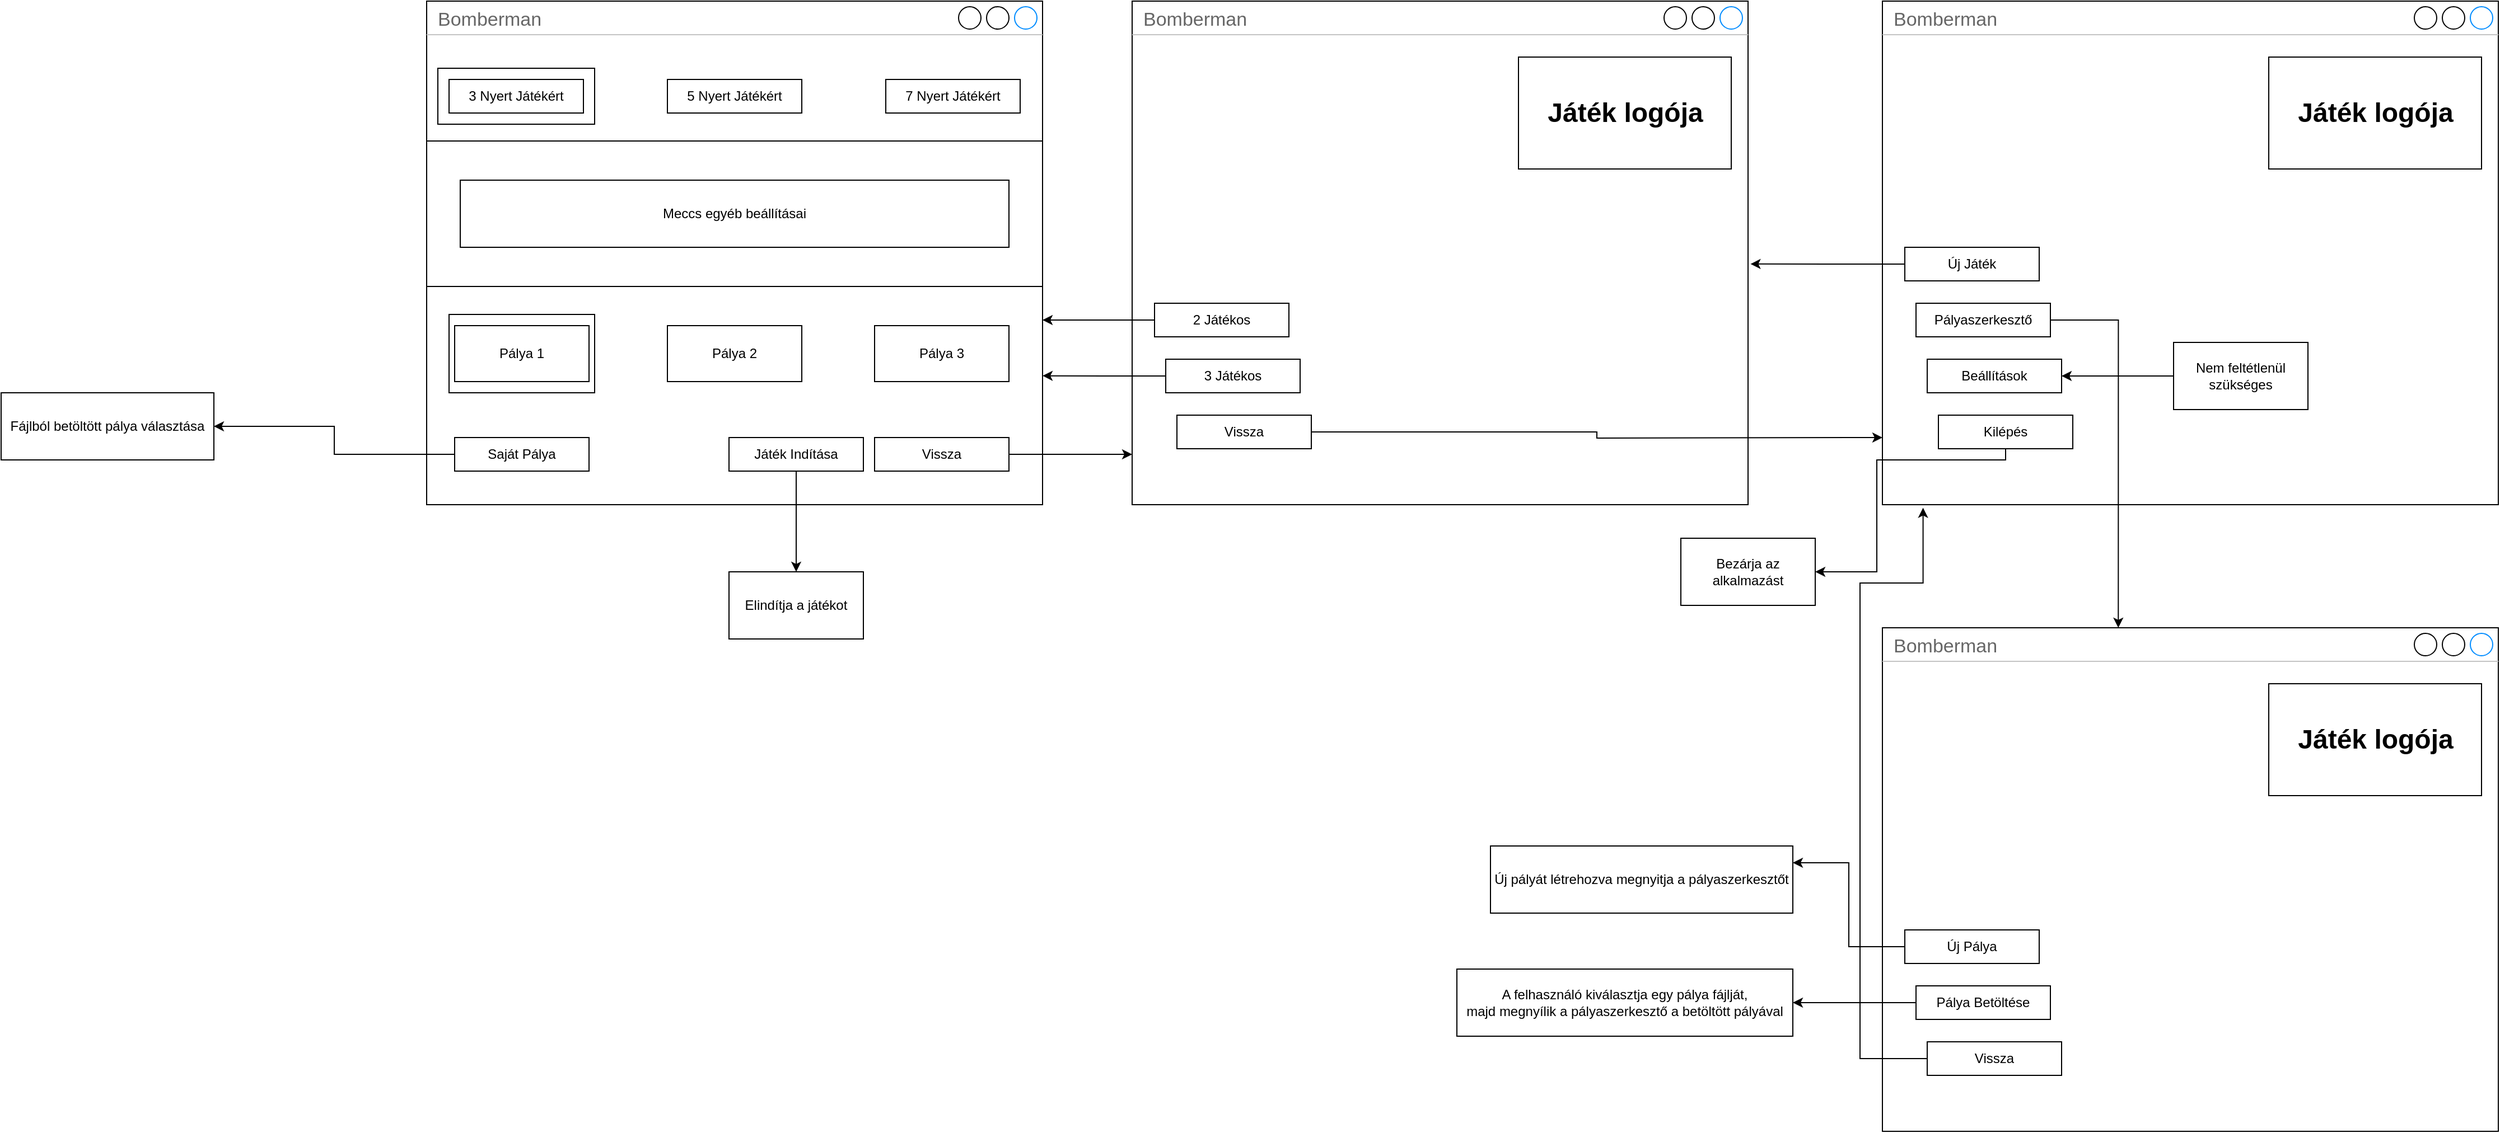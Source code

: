 <mxfile version="23.1.6" type="device">
  <diagram name="Page-1" id="MHz25P8l1DLz0FaoC143">
    <mxGraphModel dx="2805" dy="609" grid="1" gridSize="10" guides="1" tooltips="1" connect="1" arrows="1" fold="1" page="1" pageScale="1" pageWidth="850" pageHeight="1100" math="0" shadow="0">
      <root>
        <mxCell id="0" />
        <mxCell id="1" parent="0" />
        <mxCell id="lVE9GoG7l4XIFUj5tRAL-1" value="Bomberman" style="strokeWidth=1;shadow=0;dashed=0;align=center;html=1;shape=mxgraph.mockup.containers.window;align=left;verticalAlign=top;spacingLeft=8;strokeColor2=#008cff;strokeColor3=#c4c4c4;fontColor=#666666;mainText=;fontSize=17;labelBackgroundColor=none;whiteSpace=wrap;" parent="1" vertex="1">
          <mxGeometry x="80" y="40" width="550" height="450" as="geometry" />
        </mxCell>
        <mxCell id="YuFaT5m2rjDICg5r3-Z0-1" value="Pályaszerkesztő" style="rounded=0;whiteSpace=wrap;html=1;" parent="1" vertex="1">
          <mxGeometry x="110" y="310" width="120" height="30" as="geometry" />
        </mxCell>
        <mxCell id="YuFaT5m2rjDICg5r3-Z0-2" value="Új Játék" style="rounded=0;whiteSpace=wrap;html=1;" parent="1" vertex="1">
          <mxGeometry x="100" y="260" width="120" height="30" as="geometry" />
        </mxCell>
        <mxCell id="YuFaT5m2rjDICg5r3-Z0-3" value="Beállítások" style="rounded=0;whiteSpace=wrap;html=1;" parent="1" vertex="1">
          <mxGeometry x="120" y="360" width="120" height="30" as="geometry" />
        </mxCell>
        <mxCell id="YuFaT5m2rjDICg5r3-Z0-77" style="edgeStyle=orthogonalEdgeStyle;rounded=0;orthogonalLoop=1;jettySize=auto;html=1;entryX=1;entryY=0.5;entryDx=0;entryDy=0;" parent="1" source="YuFaT5m2rjDICg5r3-Z0-4" target="YuFaT5m2rjDICg5r3-Z0-76" edge="1">
          <mxGeometry relative="1" as="geometry">
            <Array as="points">
              <mxPoint x="190" y="450" />
              <mxPoint x="75" y="450" />
              <mxPoint x="75" y="550" />
            </Array>
          </mxGeometry>
        </mxCell>
        <mxCell id="YuFaT5m2rjDICg5r3-Z0-4" value="Kilépés" style="rounded=0;whiteSpace=wrap;html=1;" parent="1" vertex="1">
          <mxGeometry x="130" y="410" width="120" height="30" as="geometry" />
        </mxCell>
        <mxCell id="YuFaT5m2rjDICg5r3-Z0-6" value="" style="rounded=0;whiteSpace=wrap;html=1;" parent="1" vertex="1">
          <mxGeometry x="425" y="90" width="190" height="100" as="geometry" />
        </mxCell>
        <mxCell id="YuFaT5m2rjDICg5r3-Z0-7" value="Játék logója" style="text;strokeColor=none;fillColor=none;html=1;fontSize=24;fontStyle=1;verticalAlign=middle;align=center;" parent="1" vertex="1">
          <mxGeometry x="470" y="120" width="100" height="40" as="geometry" />
        </mxCell>
        <mxCell id="YuFaT5m2rjDICg5r3-Z0-15" value="Bomberman" style="strokeWidth=1;shadow=0;dashed=0;align=center;html=1;shape=mxgraph.mockup.containers.window;align=left;verticalAlign=top;spacingLeft=8;strokeColor2=#008cff;strokeColor3=#c4c4c4;fontColor=#666666;mainText=;fontSize=17;labelBackgroundColor=none;whiteSpace=wrap;" parent="1" vertex="1">
          <mxGeometry x="-590" y="40" width="550" height="450" as="geometry" />
        </mxCell>
        <mxCell id="YuFaT5m2rjDICg5r3-Z0-20" value="" style="rounded=0;whiteSpace=wrap;html=1;" parent="1" vertex="1">
          <mxGeometry x="-245" y="90" width="190" height="100" as="geometry" />
        </mxCell>
        <mxCell id="YuFaT5m2rjDICg5r3-Z0-21" value="Játék logója" style="text;strokeColor=none;fillColor=none;html=1;fontSize=24;fontStyle=1;verticalAlign=middle;align=center;" parent="1" vertex="1">
          <mxGeometry x="-200" y="120" width="100" height="40" as="geometry" />
        </mxCell>
        <mxCell id="YuFaT5m2rjDICg5r3-Z0-22" style="edgeStyle=orthogonalEdgeStyle;rounded=0;orthogonalLoop=1;jettySize=auto;html=1;entryX=1.004;entryY=0.522;entryDx=0;entryDy=0;entryPerimeter=0;" parent="1" source="YuFaT5m2rjDICg5r3-Z0-2" target="YuFaT5m2rjDICg5r3-Z0-15" edge="1">
          <mxGeometry relative="1" as="geometry" />
        </mxCell>
        <mxCell id="YuFaT5m2rjDICg5r3-Z0-23" value="2 Játékos" style="rounded=0;whiteSpace=wrap;html=1;" parent="1" vertex="1">
          <mxGeometry x="-570" y="310" width="120" height="30" as="geometry" />
        </mxCell>
        <mxCell id="YuFaT5m2rjDICg5r3-Z0-24" value="3 Játékos" style="rounded=0;whiteSpace=wrap;html=1;" parent="1" vertex="1">
          <mxGeometry x="-560" y="360" width="120" height="30" as="geometry" />
        </mxCell>
        <mxCell id="YuFaT5m2rjDICg5r3-Z0-25" value="Vissza" style="rounded=0;whiteSpace=wrap;html=1;" parent="1" vertex="1">
          <mxGeometry x="-550" y="410" width="120" height="30" as="geometry" />
        </mxCell>
        <mxCell id="YuFaT5m2rjDICg5r3-Z0-26" style="edgeStyle=orthogonalEdgeStyle;rounded=0;orthogonalLoop=1;jettySize=auto;html=1;" parent="1" source="YuFaT5m2rjDICg5r3-Z0-25" edge="1">
          <mxGeometry relative="1" as="geometry">
            <mxPoint x="80" y="430" as="targetPoint" />
          </mxGeometry>
        </mxCell>
        <mxCell id="YuFaT5m2rjDICg5r3-Z0-27" value="Bomberman" style="strokeWidth=1;shadow=0;dashed=0;align=center;html=1;shape=mxgraph.mockup.containers.window;align=left;verticalAlign=top;spacingLeft=8;strokeColor2=#008cff;strokeColor3=#c4c4c4;fontColor=#666666;mainText=;fontSize=17;labelBackgroundColor=none;whiteSpace=wrap;" parent="1" vertex="1">
          <mxGeometry x="-1220" y="40" width="550" height="450" as="geometry" />
        </mxCell>
        <mxCell id="YuFaT5m2rjDICg5r3-Z0-33" style="edgeStyle=orthogonalEdgeStyle;rounded=0;orthogonalLoop=1;jettySize=auto;html=1;" parent="1" source="YuFaT5m2rjDICg5r3-Z0-23" target="YuFaT5m2rjDICg5r3-Z0-27" edge="1">
          <mxGeometry relative="1" as="geometry">
            <Array as="points">
              <mxPoint x="-640" y="325" />
              <mxPoint x="-640" y="325" />
            </Array>
          </mxGeometry>
        </mxCell>
        <mxCell id="YuFaT5m2rjDICg5r3-Z0-35" style="edgeStyle=orthogonalEdgeStyle;rounded=0;orthogonalLoop=1;jettySize=auto;html=1;exitX=0;exitY=0.5;exitDx=0;exitDy=0;entryX=1;entryY=0.744;entryDx=0;entryDy=0;entryPerimeter=0;" parent="1" source="YuFaT5m2rjDICg5r3-Z0-24" target="YuFaT5m2rjDICg5r3-Z0-27" edge="1">
          <mxGeometry relative="1" as="geometry" />
        </mxCell>
        <mxCell id="YuFaT5m2rjDICg5r3-Z0-36" value="7 Nyert Játékért" style="rounded=0;whiteSpace=wrap;html=1;" parent="1" vertex="1">
          <mxGeometry x="-810" y="110" width="120" height="30" as="geometry" />
        </mxCell>
        <mxCell id="YuFaT5m2rjDICg5r3-Z0-40" value="" style="rounded=0;whiteSpace=wrap;html=1;" parent="1" vertex="1">
          <mxGeometry x="-1210" y="100" width="140" height="50" as="geometry" />
        </mxCell>
        <mxCell id="YuFaT5m2rjDICg5r3-Z0-38" value="5 Nyert Játékért" style="rounded=0;whiteSpace=wrap;html=1;" parent="1" vertex="1">
          <mxGeometry x="-1005" y="110" width="120" height="30" as="geometry" />
        </mxCell>
        <mxCell id="YuFaT5m2rjDICg5r3-Z0-39" value="" style="line;strokeWidth=1;rotatable=0;dashed=0;labelPosition=right;align=left;verticalAlign=middle;spacingTop=0;spacingLeft=6;points=[];portConstraint=eastwest;" parent="1" vertex="1">
          <mxGeometry x="-1220" y="160" width="550" height="10" as="geometry" />
        </mxCell>
        <mxCell id="YuFaT5m2rjDICg5r3-Z0-30" value="3 Nyert Játékért" style="rounded=0;whiteSpace=wrap;html=1;" parent="1" vertex="1">
          <mxGeometry x="-1200" y="110" width="120" height="30" as="geometry" />
        </mxCell>
        <mxCell id="YuFaT5m2rjDICg5r3-Z0-41" value="" style="line;strokeWidth=1;rotatable=0;dashed=0;labelPosition=right;align=left;verticalAlign=middle;spacingTop=0;spacingLeft=6;points=[];portConstraint=eastwest;" parent="1" vertex="1">
          <mxGeometry x="-1220" y="290" width="550" height="10" as="geometry" />
        </mxCell>
        <mxCell id="YuFaT5m2rjDICg5r3-Z0-45" value="Meccs egyéb beállításai" style="rounded=0;whiteSpace=wrap;html=1;" parent="1" vertex="1">
          <mxGeometry x="-1190" y="200" width="490" height="60" as="geometry" />
        </mxCell>
        <mxCell id="YuFaT5m2rjDICg5r3-Z0-47" value="Fájlból betöltött pálya választása" style="rounded=0;whiteSpace=wrap;html=1;" parent="1" vertex="1">
          <mxGeometry x="-1600" y="390" width="190" height="60" as="geometry" />
        </mxCell>
        <mxCell id="YuFaT5m2rjDICg5r3-Z0-50" value="Vissza" style="rounded=0;whiteSpace=wrap;html=1;" parent="1" vertex="1">
          <mxGeometry x="-820" y="430" width="120" height="30" as="geometry" />
        </mxCell>
        <mxCell id="YuFaT5m2rjDICg5r3-Z0-52" style="edgeStyle=orthogonalEdgeStyle;rounded=0;orthogonalLoop=1;jettySize=auto;html=1;entryX=0;entryY=0.9;entryDx=0;entryDy=0;entryPerimeter=0;" parent="1" source="YuFaT5m2rjDICg5r3-Z0-50" target="YuFaT5m2rjDICg5r3-Z0-15" edge="1">
          <mxGeometry relative="1" as="geometry" />
        </mxCell>
        <mxCell id="YuFaT5m2rjDICg5r3-Z0-54" style="edgeStyle=orthogonalEdgeStyle;rounded=0;orthogonalLoop=1;jettySize=auto;html=1;entryX=1;entryY=0.5;entryDx=0;entryDy=0;" parent="1" source="YuFaT5m2rjDICg5r3-Z0-53" target="YuFaT5m2rjDICg5r3-Z0-3" edge="1">
          <mxGeometry relative="1" as="geometry" />
        </mxCell>
        <mxCell id="YuFaT5m2rjDICg5r3-Z0-53" value="Nem feltétlenül szükséges" style="rounded=0;whiteSpace=wrap;html=1;" parent="1" vertex="1">
          <mxGeometry x="340" y="345" width="120" height="60" as="geometry" />
        </mxCell>
        <mxCell id="YuFaT5m2rjDICg5r3-Z0-59" style="edgeStyle=orthogonalEdgeStyle;rounded=0;orthogonalLoop=1;jettySize=auto;html=1;" parent="1" source="YuFaT5m2rjDICg5r3-Z0-57" target="YuFaT5m2rjDICg5r3-Z0-58" edge="1">
          <mxGeometry relative="1" as="geometry" />
        </mxCell>
        <mxCell id="YuFaT5m2rjDICg5r3-Z0-57" value="Játék Indítása" style="rounded=0;whiteSpace=wrap;html=1;" parent="1" vertex="1">
          <mxGeometry x="-950" y="430" width="120" height="30" as="geometry" />
        </mxCell>
        <mxCell id="YuFaT5m2rjDICg5r3-Z0-58" value="Elindítja a játékot" style="rounded=0;whiteSpace=wrap;html=1;" parent="1" vertex="1">
          <mxGeometry x="-950" y="550" width="120" height="60" as="geometry" />
        </mxCell>
        <mxCell id="YuFaT5m2rjDICg5r3-Z0-69" value="Bomberman" style="strokeWidth=1;shadow=0;dashed=0;align=center;html=1;shape=mxgraph.mockup.containers.window;align=left;verticalAlign=top;spacingLeft=8;strokeColor2=#008cff;strokeColor3=#c4c4c4;fontColor=#666666;mainText=;fontSize=17;labelBackgroundColor=none;whiteSpace=wrap;" parent="1" vertex="1">
          <mxGeometry x="80" y="600" width="550" height="450" as="geometry" />
        </mxCell>
        <mxCell id="YuFaT5m2rjDICg5r3-Z0-70" value="" style="rounded=0;whiteSpace=wrap;html=1;" parent="1" vertex="1">
          <mxGeometry x="425" y="650" width="190" height="100" as="geometry" />
        </mxCell>
        <mxCell id="YuFaT5m2rjDICg5r3-Z0-71" value="Játék logója" style="text;strokeColor=none;fillColor=none;html=1;fontSize=24;fontStyle=1;verticalAlign=middle;align=center;" parent="1" vertex="1">
          <mxGeometry x="470" y="680" width="100" height="40" as="geometry" />
        </mxCell>
        <mxCell id="YuFaT5m2rjDICg5r3-Z0-81" style="edgeStyle=orthogonalEdgeStyle;rounded=0;orthogonalLoop=1;jettySize=auto;html=1;entryX=1;entryY=0.25;entryDx=0;entryDy=0;" parent="1" source="YuFaT5m2rjDICg5r3-Z0-72" target="YuFaT5m2rjDICg5r3-Z0-80" edge="1">
          <mxGeometry relative="1" as="geometry" />
        </mxCell>
        <mxCell id="YuFaT5m2rjDICg5r3-Z0-72" value="Új Pálya" style="rounded=0;whiteSpace=wrap;html=1;" parent="1" vertex="1">
          <mxGeometry x="100" y="870" width="120" height="30" as="geometry" />
        </mxCell>
        <mxCell id="YuFaT5m2rjDICg5r3-Z0-83" style="edgeStyle=orthogonalEdgeStyle;rounded=0;orthogonalLoop=1;jettySize=auto;html=1;entryX=1;entryY=0.5;entryDx=0;entryDy=0;" parent="1" source="YuFaT5m2rjDICg5r3-Z0-73" target="YuFaT5m2rjDICg5r3-Z0-82" edge="1">
          <mxGeometry relative="1" as="geometry" />
        </mxCell>
        <mxCell id="YuFaT5m2rjDICg5r3-Z0-73" value="Pálya Betöltése" style="rounded=0;whiteSpace=wrap;html=1;" parent="1" vertex="1">
          <mxGeometry x="110" y="920" width="120" height="30" as="geometry" />
        </mxCell>
        <mxCell id="YuFaT5m2rjDICg5r3-Z0-79" style="edgeStyle=orthogonalEdgeStyle;rounded=0;orthogonalLoop=1;jettySize=auto;html=1;entryX=0.066;entryY=1.006;entryDx=0;entryDy=0;entryPerimeter=0;" parent="1" source="YuFaT5m2rjDICg5r3-Z0-74" target="lVE9GoG7l4XIFUj5tRAL-1" edge="1">
          <mxGeometry relative="1" as="geometry">
            <mxPoint x="50" y="610" as="targetPoint" />
            <Array as="points">
              <mxPoint x="60" y="985" />
              <mxPoint x="60" y="560" />
              <mxPoint x="116" y="560" />
            </Array>
          </mxGeometry>
        </mxCell>
        <mxCell id="YuFaT5m2rjDICg5r3-Z0-74" value="Vissza" style="rounded=0;whiteSpace=wrap;html=1;" parent="1" vertex="1">
          <mxGeometry x="120" y="970" width="120" height="30" as="geometry" />
        </mxCell>
        <mxCell id="YuFaT5m2rjDICg5r3-Z0-76" value="Bezárja az alkalmazást" style="rounded=0;whiteSpace=wrap;html=1;" parent="1" vertex="1">
          <mxGeometry x="-100" y="520" width="120" height="60" as="geometry" />
        </mxCell>
        <mxCell id="YuFaT5m2rjDICg5r3-Z0-78" style="edgeStyle=orthogonalEdgeStyle;rounded=0;orthogonalLoop=1;jettySize=auto;html=1;entryX=0.383;entryY=0;entryDx=0;entryDy=0;entryPerimeter=0;" parent="1" source="YuFaT5m2rjDICg5r3-Z0-1" target="YuFaT5m2rjDICg5r3-Z0-69" edge="1">
          <mxGeometry relative="1" as="geometry">
            <mxPoint x="290" y="590" as="targetPoint" />
            <Array as="points">
              <mxPoint x="291" y="325" />
            </Array>
          </mxGeometry>
        </mxCell>
        <mxCell id="YuFaT5m2rjDICg5r3-Z0-80" value="Új pályát létrehozva megnyitja a pályaszerkesztőt" style="rounded=0;whiteSpace=wrap;html=1;" parent="1" vertex="1">
          <mxGeometry x="-270" y="795" width="270" height="60" as="geometry" />
        </mxCell>
        <mxCell id="YuFaT5m2rjDICg5r3-Z0-82" value="A felhasználó kiválasztja egy pálya fájlját,&lt;br&gt;majd megnyílik a pályaszerkesztő a betöltött pályával" style="rounded=0;whiteSpace=wrap;html=1;" parent="1" vertex="1">
          <mxGeometry x="-300" y="905" width="300" height="60" as="geometry" />
        </mxCell>
        <mxCell id="5QBgA_q690AMEtituySx-3" value="Pálya 2" style="rounded=0;whiteSpace=wrap;html=1;" vertex="1" parent="1">
          <mxGeometry x="-1005" y="330" width="120" height="50" as="geometry" />
        </mxCell>
        <mxCell id="5QBgA_q690AMEtituySx-4" value="Pálya 3" style="rounded=0;whiteSpace=wrap;html=1;" vertex="1" parent="1">
          <mxGeometry x="-820" y="330" width="120" height="50" as="geometry" />
        </mxCell>
        <mxCell id="5QBgA_q690AMEtituySx-5" value="" style="rounded=0;whiteSpace=wrap;html=1;" vertex="1" parent="1">
          <mxGeometry x="-1200" y="320" width="130" height="70" as="geometry" />
        </mxCell>
        <mxCell id="5QBgA_q690AMEtituySx-1" value="Pálya 1" style="rounded=0;whiteSpace=wrap;html=1;" vertex="1" parent="1">
          <mxGeometry x="-1195" y="330" width="120" height="50" as="geometry" />
        </mxCell>
        <mxCell id="5QBgA_q690AMEtituySx-7" style="edgeStyle=orthogonalEdgeStyle;rounded=0;orthogonalLoop=1;jettySize=auto;html=1;entryX=1;entryY=0.5;entryDx=0;entryDy=0;" edge="1" parent="1" source="5QBgA_q690AMEtituySx-6" target="YuFaT5m2rjDICg5r3-Z0-47">
          <mxGeometry relative="1" as="geometry" />
        </mxCell>
        <mxCell id="5QBgA_q690AMEtituySx-6" value="Saját Pálya" style="rounded=0;whiteSpace=wrap;html=1;" vertex="1" parent="1">
          <mxGeometry x="-1195" y="430" width="120" height="30" as="geometry" />
        </mxCell>
      </root>
    </mxGraphModel>
  </diagram>
</mxfile>
